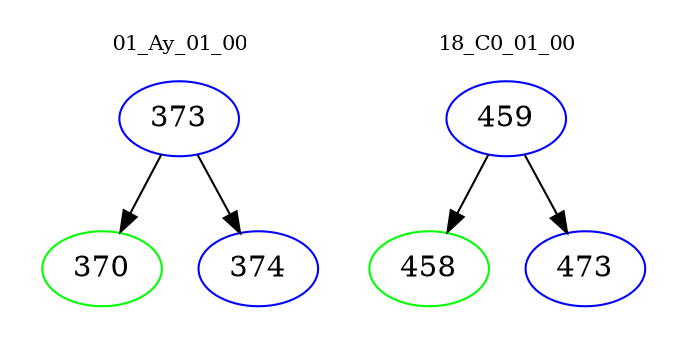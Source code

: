 digraph{
subgraph cluster_0 {
color = white
label = "01_Ay_01_00";
fontsize=10;
T0_373 [label="373", color="blue"]
T0_373 -> T0_370 [color="black"]
T0_370 [label="370", color="green"]
T0_373 -> T0_374 [color="black"]
T0_374 [label="374", color="blue"]
}
subgraph cluster_1 {
color = white
label = "18_C0_01_00";
fontsize=10;
T1_459 [label="459", color="blue"]
T1_459 -> T1_458 [color="black"]
T1_458 [label="458", color="green"]
T1_459 -> T1_473 [color="black"]
T1_473 [label="473", color="blue"]
}
}
